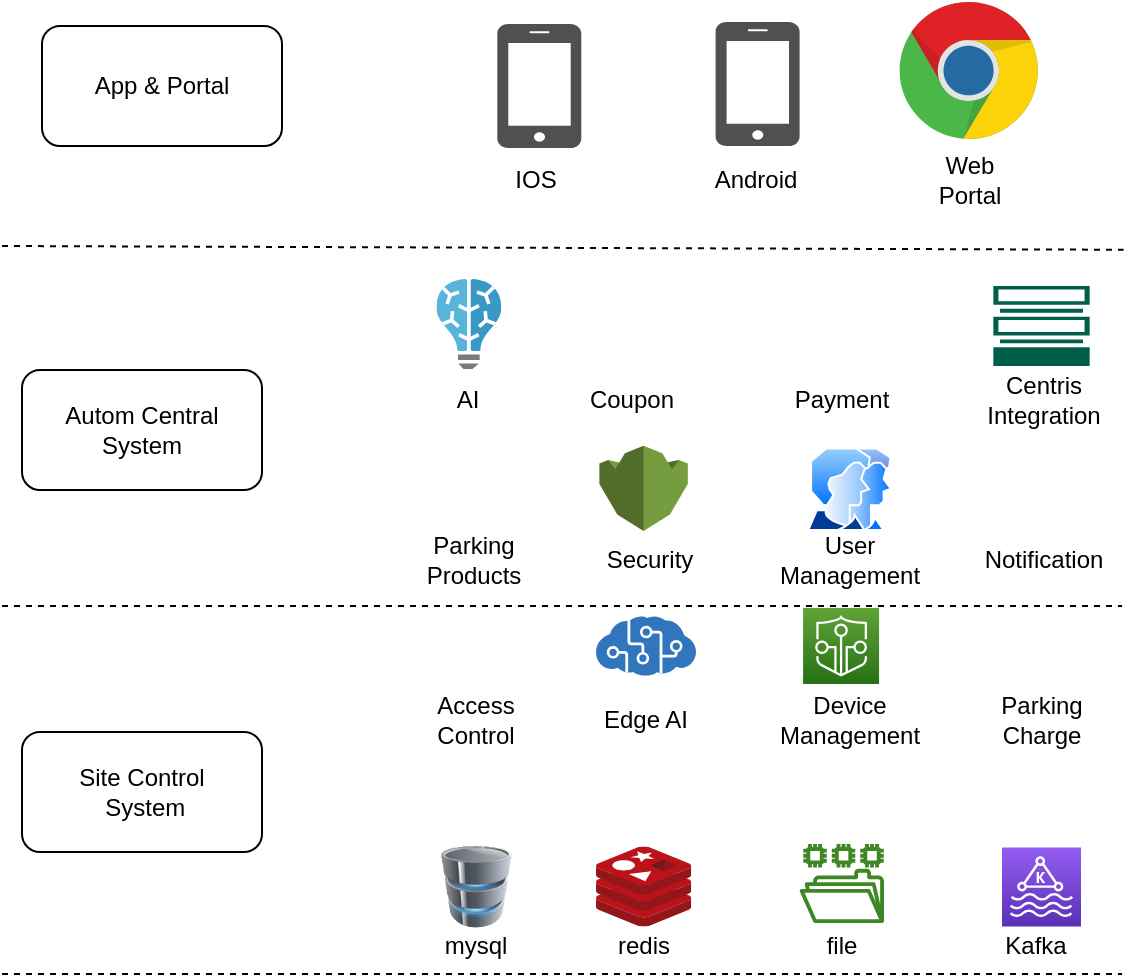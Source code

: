 <mxfile version="20.4.0" type="github">
  <diagram id="N7SHvFoS1xqOyX_h5PO0" name="第 1 页">
    <mxGraphModel dx="891" dy="614" grid="1" gridSize="10" guides="1" tooltips="1" connect="1" arrows="1" fold="1" page="1" pageScale="1" pageWidth="827" pageHeight="1169" math="0" shadow="0">
      <root>
        <mxCell id="0" />
        <mxCell id="1" parent="0" />
        <mxCell id="e9bAJE5MZS9uaOrdnTjE-2" value="" style="sketch=0;aspect=fixed;html=1;points=[];align=center;image;fontSize=12;image=img/lib/mscae/Cache_Redis_Product.svg;" vertex="1" parent="1">
          <mxGeometry x="377" y="520.25" width="47.61" height="40" as="geometry" />
        </mxCell>
        <mxCell id="e9bAJE5MZS9uaOrdnTjE-3" value="" style="image;html=1;image=img/lib/clip_art/computers/Database_128x128.png" vertex="1" parent="1">
          <mxGeometry x="297.25" y="519.75" width="40" height="41" as="geometry" />
        </mxCell>
        <mxCell id="e9bAJE5MZS9uaOrdnTjE-4" value="" style="sketch=0;outlineConnect=0;fontColor=#232F3E;gradientColor=none;fillColor=#3F8624;strokeColor=none;dashed=0;verticalLabelPosition=bottom;verticalAlign=top;align=center;html=1;fontSize=12;fontStyle=0;aspect=fixed;pointerEvents=1;shape=mxgraph.aws4.file_system;" vertex="1" parent="1">
          <mxGeometry x="478.8" y="519" width="42.2" height="39.5" as="geometry" />
        </mxCell>
        <mxCell id="e9bAJE5MZS9uaOrdnTjE-5" value="" style="sketch=0;points=[[0,0,0],[0.25,0,0],[0.5,0,0],[0.75,0,0],[1,0,0],[0,1,0],[0.25,1,0],[0.5,1,0],[0.75,1,0],[1,1,0],[0,0.25,0],[0,0.5,0],[0,0.75,0],[1,0.25,0],[1,0.5,0],[1,0.75,0]];outlineConnect=0;fontColor=#232F3E;gradientColor=#945DF2;gradientDirection=north;fillColor=#5A30B5;strokeColor=#ffffff;dashed=0;verticalLabelPosition=bottom;verticalAlign=top;align=center;html=1;fontSize=12;fontStyle=0;aspect=fixed;shape=mxgraph.aws4.resourceIcon;resIcon=mxgraph.aws4.managed_streaming_for_kafka;" vertex="1" parent="1">
          <mxGeometry x="580" y="520.75" width="39.5" height="39.5" as="geometry" />
        </mxCell>
        <mxCell id="e9bAJE5MZS9uaOrdnTjE-6" value="" style="shape=image;html=1;verticalAlign=top;verticalLabelPosition=bottom;labelBackgroundColor=#ffffff;imageAspect=0;aspect=fixed;image=https://cdn1.iconfinder.com/data/icons/CrystalClear/64x64/apps/package_system.png" vertex="1" parent="1">
          <mxGeometry x="297.25" y="400" width="40" height="40" as="geometry" />
        </mxCell>
        <mxCell id="e9bAJE5MZS9uaOrdnTjE-7" value="" style="shape=image;html=1;verticalAlign=top;verticalLabelPosition=bottom;labelBackgroundColor=#ffffff;imageAspect=0;aspect=fixed;image=https://cdn0.iconfinder.com/data/icons/business-startup-10/50/67-128.png" vertex="1" parent="1">
          <mxGeometry x="580" y="398.78" width="42.45" height="42.45" as="geometry" />
        </mxCell>
        <mxCell id="e9bAJE5MZS9uaOrdnTjE-8" value="" style="sketch=0;points=[[0,0,0],[0.25,0,0],[0.5,0,0],[0.75,0,0],[1,0,0],[0,1,0],[0.25,1,0],[0.5,1,0],[0.75,1,0],[1,1,0],[0,0.25,0],[0,0.5,0],[0,0.75,0],[1,0.25,0],[1,0.5,0],[1,0.75,0]];outlineConnect=0;fontColor=#232F3E;gradientColor=#60A337;gradientDirection=north;fillColor=#277116;strokeColor=#ffffff;dashed=0;verticalLabelPosition=bottom;verticalAlign=top;align=center;html=1;fontSize=12;fontStyle=0;aspect=fixed;shape=mxgraph.aws4.resourceIcon;resIcon=mxgraph.aws4.iot_device_defender;" vertex="1" parent="1">
          <mxGeometry x="480.54" y="401.01" width="37.99" height="37.99" as="geometry" />
        </mxCell>
        <mxCell id="e9bAJE5MZS9uaOrdnTjE-9" value="" style="sketch=0;aspect=fixed;html=1;points=[];align=center;image;fontSize=12;image=img/lib/mscae/Cognitive_Services.svg;" vertex="1" parent="1">
          <mxGeometry x="377" y="405" width="50" height="30" as="geometry" />
        </mxCell>
        <mxCell id="e9bAJE5MZS9uaOrdnTjE-10" value="" style="sketch=0;aspect=fixed;html=1;points=[];align=center;image;fontSize=12;image=img/lib/mscae/Batch_AI.svg;" vertex="1" parent="1">
          <mxGeometry x="297.25" y="236.5" width="32.4" height="45" as="geometry" />
        </mxCell>
        <mxCell id="e9bAJE5MZS9uaOrdnTjE-11" value="" style="aspect=fixed;perimeter=ellipsePerimeter;html=1;align=center;shadow=0;dashed=0;spacingTop=3;image;image=img/lib/active_directory/user_accounts.svg;" vertex="1" parent="1">
          <mxGeometry x="482.28" y="320.75" width="43.04" height="41.75" as="geometry" />
        </mxCell>
        <mxCell id="e9bAJE5MZS9uaOrdnTjE-12" value="" style="outlineConnect=0;dashed=0;verticalLabelPosition=bottom;verticalAlign=top;align=center;html=1;shape=mxgraph.aws3.kms;fillColor=#759C3E;gradientColor=none;" vertex="1" parent="1">
          <mxGeometry x="378.71" y="319.88" width="44.19" height="42.62" as="geometry" />
        </mxCell>
        <mxCell id="e9bAJE5MZS9uaOrdnTjE-14" value="" style="shape=image;html=1;verticalAlign=top;verticalLabelPosition=bottom;labelBackgroundColor=#ffffff;imageAspect=0;aspect=fixed;image=https://cdn3.iconfinder.com/data/icons/essential-rounded/66/Rounded-37-128.png" vertex="1" parent="1">
          <mxGeometry x="580" y="322.5" width="40" height="40" as="geometry" />
        </mxCell>
        <mxCell id="e9bAJE5MZS9uaOrdnTjE-17" value="" style="shape=image;html=1;verticalAlign=top;verticalLabelPosition=bottom;labelBackgroundColor=#ffffff;imageAspect=0;aspect=fixed;image=https://cdn2.iconfinder.com/data/icons/shopping-elements-6/64/23-Voucher_and_Coupon-128.png" vertex="1" parent="1">
          <mxGeometry x="360.59" y="221.88" width="68.12" height="68.12" as="geometry" />
        </mxCell>
        <mxCell id="e9bAJE5MZS9uaOrdnTjE-18" value="" style="sketch=0;pointerEvents=1;shadow=0;dashed=0;html=1;strokeColor=none;fillColor=#005F4B;labelPosition=center;verticalLabelPosition=bottom;verticalAlign=top;align=center;outlineConnect=0;shape=mxgraph.veeam2.datastore_33_full;" vertex="1" parent="1">
          <mxGeometry x="575.67" y="240" width="48.16" height="40" as="geometry" />
        </mxCell>
        <mxCell id="e9bAJE5MZS9uaOrdnTjE-19" value="Kafka" style="text;html=1;strokeColor=none;fillColor=none;align=center;verticalAlign=middle;whiteSpace=wrap;rounded=0;" vertex="1" parent="1">
          <mxGeometry x="572.45" y="563" width="50" height="13" as="geometry" />
        </mxCell>
        <mxCell id="e9bAJE5MZS9uaOrdnTjE-20" value="file" style="text;html=1;strokeColor=none;fillColor=none;align=center;verticalAlign=middle;whiteSpace=wrap;rounded=0;" vertex="1" parent="1">
          <mxGeometry x="474.54" y="563" width="50" height="13" as="geometry" />
        </mxCell>
        <mxCell id="e9bAJE5MZS9uaOrdnTjE-21" value="redis" style="text;html=1;strokeColor=none;fillColor=none;align=center;verticalAlign=middle;whiteSpace=wrap;rounded=0;" vertex="1" parent="1">
          <mxGeometry x="375.81" y="563" width="50" height="13" as="geometry" />
        </mxCell>
        <mxCell id="e9bAJE5MZS9uaOrdnTjE-22" value="mysql" style="text;html=1;strokeColor=none;fillColor=none;align=center;verticalAlign=middle;whiteSpace=wrap;rounded=0;" vertex="1" parent="1">
          <mxGeometry x="292.25" y="563" width="50" height="13" as="geometry" />
        </mxCell>
        <mxCell id="e9bAJE5MZS9uaOrdnTjE-23" value="Parking Charge" style="text;html=1;strokeColor=none;fillColor=none;align=center;verticalAlign=middle;whiteSpace=wrap;rounded=0;" vertex="1" parent="1">
          <mxGeometry x="574.75" y="450" width="50" height="13" as="geometry" />
        </mxCell>
        <mxCell id="e9bAJE5MZS9uaOrdnTjE-24" value="Device Management" style="text;html=1;strokeColor=none;fillColor=none;align=center;verticalAlign=middle;whiteSpace=wrap;rounded=0;" vertex="1" parent="1">
          <mxGeometry x="478.8" y="450" width="50" height="13" as="geometry" />
        </mxCell>
        <mxCell id="e9bAJE5MZS9uaOrdnTjE-25" value="Edge AI" style="text;html=1;strokeColor=none;fillColor=none;align=center;verticalAlign=middle;whiteSpace=wrap;rounded=0;" vertex="1" parent="1">
          <mxGeometry x="377" y="450" width="50" height="13" as="geometry" />
        </mxCell>
        <mxCell id="e9bAJE5MZS9uaOrdnTjE-26" value="Access Control" style="text;html=1;strokeColor=none;fillColor=none;align=center;verticalAlign=middle;whiteSpace=wrap;rounded=0;" vertex="1" parent="1">
          <mxGeometry x="292.25" y="450" width="50" height="13" as="geometry" />
        </mxCell>
        <mxCell id="e9bAJE5MZS9uaOrdnTjE-29" value="" style="endArrow=none;dashed=1;html=1;rounded=0;" edge="1" parent="1">
          <mxGeometry width="50" height="50" relative="1" as="geometry">
            <mxPoint x="80" y="400" as="sourcePoint" />
            <mxPoint x="640" y="400" as="targetPoint" />
          </mxGeometry>
        </mxCell>
        <mxCell id="e9bAJE5MZS9uaOrdnTjE-30" value="" style="endArrow=none;dashed=1;html=1;rounded=0;" edge="1" parent="1">
          <mxGeometry width="50" height="50" relative="1" as="geometry">
            <mxPoint x="80" y="584" as="sourcePoint" />
            <mxPoint x="640" y="584" as="targetPoint" />
          </mxGeometry>
        </mxCell>
        <mxCell id="e9bAJE5MZS9uaOrdnTjE-31" value="Notification" style="text;html=1;strokeColor=none;fillColor=none;align=center;verticalAlign=middle;whiteSpace=wrap;rounded=0;" vertex="1" parent="1">
          <mxGeometry x="576.23" y="370" width="50" height="13" as="geometry" />
        </mxCell>
        <mxCell id="e9bAJE5MZS9uaOrdnTjE-32" value="User Management" style="text;html=1;strokeColor=none;fillColor=none;align=center;verticalAlign=middle;whiteSpace=wrap;rounded=0;" vertex="1" parent="1">
          <mxGeometry x="478.8" y="370" width="50" height="13" as="geometry" />
        </mxCell>
        <mxCell id="e9bAJE5MZS9uaOrdnTjE-33" value="Security" style="text;html=1;strokeColor=none;fillColor=none;align=center;verticalAlign=middle;whiteSpace=wrap;rounded=0;" vertex="1" parent="1">
          <mxGeometry x="378.71" y="370" width="50" height="13" as="geometry" />
        </mxCell>
        <mxCell id="e9bAJE5MZS9uaOrdnTjE-34" value="Centris&lt;br&gt;Integration" style="text;html=1;strokeColor=none;fillColor=none;align=center;verticalAlign=middle;whiteSpace=wrap;rounded=0;" vertex="1" parent="1">
          <mxGeometry x="575.67" y="290" width="50" height="13" as="geometry" />
        </mxCell>
        <mxCell id="e9bAJE5MZS9uaOrdnTjE-35" value="" style="shape=image;html=1;verticalAlign=top;verticalLabelPosition=bottom;labelBackgroundColor=#ffffff;imageAspect=0;aspect=fixed;image=https://cdn4.iconfinder.com/data/icons/success-filloutline/64/payment-finance-calculator-pay-income-128.png" vertex="1" parent="1">
          <mxGeometry x="480.54" y="238" width="42" height="42" as="geometry" />
        </mxCell>
        <mxCell id="e9bAJE5MZS9uaOrdnTjE-36" value="Payment" style="text;html=1;strokeColor=none;fillColor=none;align=center;verticalAlign=middle;whiteSpace=wrap;rounded=0;" vertex="1" parent="1">
          <mxGeometry x="475.32" y="290" width="50" height="13" as="geometry" />
        </mxCell>
        <mxCell id="e9bAJE5MZS9uaOrdnTjE-37" value="AI" style="text;html=1;strokeColor=none;fillColor=none;align=center;verticalAlign=middle;whiteSpace=wrap;rounded=0;" vertex="1" parent="1">
          <mxGeometry x="288.45" y="290" width="50" height="13" as="geometry" />
        </mxCell>
        <mxCell id="e9bAJE5MZS9uaOrdnTjE-38" value="Coupon" style="text;html=1;strokeColor=none;fillColor=none;align=center;verticalAlign=middle;whiteSpace=wrap;rounded=0;" vertex="1" parent="1">
          <mxGeometry x="369.65" y="290" width="50" height="13" as="geometry" />
        </mxCell>
        <mxCell id="e9bAJE5MZS9uaOrdnTjE-39" value="" style="shape=image;html=1;verticalAlign=top;verticalLabelPosition=bottom;labelBackgroundColor=#ffffff;imageAspect=0;aspect=fixed;image=https://cdn1.iconfinder.com/data/icons/unicons-line-vol-5/24/parking-square-128.png" vertex="1" parent="1">
          <mxGeometry x="293.95" y="318" width="44.5" height="44.5" as="geometry" />
        </mxCell>
        <mxCell id="e9bAJE5MZS9uaOrdnTjE-40" value="Parking Products" style="text;html=1;strokeColor=none;fillColor=none;align=center;verticalAlign=middle;whiteSpace=wrap;rounded=0;" vertex="1" parent="1">
          <mxGeometry x="290.7" y="370" width="50" height="13" as="geometry" />
        </mxCell>
        <mxCell id="e9bAJE5MZS9uaOrdnTjE-41" value="" style="endArrow=none;dashed=1;html=1;rounded=0;" edge="1" parent="1">
          <mxGeometry width="50" height="50" relative="1" as="geometry">
            <mxPoint x="80" y="220" as="sourcePoint" />
            <mxPoint x="640.81" y="221.88" as="targetPoint" />
          </mxGeometry>
        </mxCell>
        <mxCell id="e9bAJE5MZS9uaOrdnTjE-42" value="Autom Central System" style="rounded=1;whiteSpace=wrap;html=1;" vertex="1" parent="1">
          <mxGeometry x="90" y="282" width="120" height="60" as="geometry" />
        </mxCell>
        <mxCell id="e9bAJE5MZS9uaOrdnTjE-43" value="Site Control&lt;br&gt;&amp;nbsp;System" style="rounded=1;whiteSpace=wrap;html=1;" vertex="1" parent="1">
          <mxGeometry x="90" y="463" width="120" height="60" as="geometry" />
        </mxCell>
        <mxCell id="e9bAJE5MZS9uaOrdnTjE-44" value="" style="dashed=0;outlineConnect=0;html=1;align=center;labelPosition=center;verticalLabelPosition=bottom;verticalAlign=top;shape=mxgraph.weblogos.chrome" vertex="1" parent="1">
          <mxGeometry x="528.8" y="98" width="70" height="70" as="geometry" />
        </mxCell>
        <mxCell id="e9bAJE5MZS9uaOrdnTjE-45" value="Web Portal" style="text;html=1;strokeColor=none;fillColor=none;align=center;verticalAlign=middle;whiteSpace=wrap;rounded=0;" vertex="1" parent="1">
          <mxGeometry x="538.8" y="180" width="50" height="13" as="geometry" />
        </mxCell>
        <mxCell id="e9bAJE5MZS9uaOrdnTjE-46" value="" style="sketch=0;pointerEvents=1;shadow=0;dashed=0;html=1;strokeColor=none;fillColor=#505050;labelPosition=center;verticalLabelPosition=bottom;verticalAlign=top;outlineConnect=0;align=center;shape=mxgraph.office.devices.cell_phone_iphone_standalone;" vertex="1" parent="1">
          <mxGeometry x="327.65" y="109" width="42" height="62" as="geometry" />
        </mxCell>
        <mxCell id="e9bAJE5MZS9uaOrdnTjE-47" value="" style="sketch=0;pointerEvents=1;shadow=0;dashed=0;html=1;strokeColor=none;fillColor=#505050;labelPosition=center;verticalLabelPosition=bottom;verticalAlign=top;outlineConnect=0;align=center;shape=mxgraph.office.devices.cell_phone_iphone_standalone;" vertex="1" parent="1">
          <mxGeometry x="436.8" y="108" width="42" height="62" as="geometry" />
        </mxCell>
        <mxCell id="e9bAJE5MZS9uaOrdnTjE-48" value="Android" style="text;html=1;strokeColor=none;fillColor=none;align=center;verticalAlign=middle;whiteSpace=wrap;rounded=0;" vertex="1" parent="1">
          <mxGeometry x="432.28" y="180" width="50" height="13" as="geometry" />
        </mxCell>
        <mxCell id="e9bAJE5MZS9uaOrdnTjE-49" value="IOS" style="text;html=1;strokeColor=none;fillColor=none;align=center;verticalAlign=middle;whiteSpace=wrap;rounded=0;" vertex="1" parent="1">
          <mxGeometry x="321.65" y="180" width="50" height="13" as="geometry" />
        </mxCell>
        <mxCell id="e9bAJE5MZS9uaOrdnTjE-50" value="App &amp;amp; Portal" style="rounded=1;whiteSpace=wrap;html=1;" vertex="1" parent="1">
          <mxGeometry x="100" y="110" width="120" height="60" as="geometry" />
        </mxCell>
      </root>
    </mxGraphModel>
  </diagram>
</mxfile>
